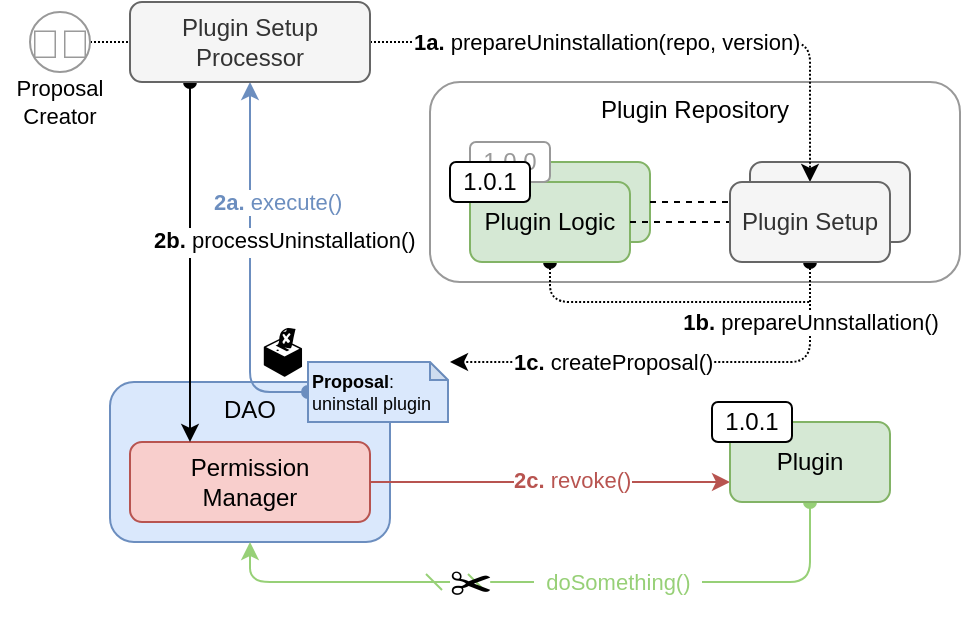 <mxfile version="20.3.0" type="device"><diagram id="X8JupkG_frpfl3048SV1" name="Seite-1"><mxGraphModel dx="358" dy="655" grid="1" gridSize="15" guides="1" tooltips="1" connect="1" arrows="1" fold="1" page="1" pageScale="1" pageWidth="827" pageHeight="1169" math="0" shadow="0"><root><mxCell id="0"/><mxCell id="1" parent="0"/><mxCell id="W6Y3GZB96pk-kwEkVu-Q-35" style="edgeStyle=orthogonalEdgeStyle;rounded=1;orthogonalLoop=1;jettySize=auto;html=1;fontFamily=Helvetica;fontColor=#FF3333;endArrow=dash;endFill=0;strokeColor=#97D077;startArrow=oval;startFill=1;exitX=0.5;exitY=1;exitDx=0;exitDy=0;entryX=1;entryY=0.5;entryDx=0;entryDy=0;" parent="1" source="W6Y3GZB96pk-kwEkVu-Q-18" target="W6Y3GZB96pk-kwEkVu-Q-37" edge="1"><mxGeometry relative="1" as="geometry"><Array as="points"><mxPoint x="570" y="300"/><mxPoint x="410" y="300"/></Array><mxPoint x="410" y="300" as="targetPoint"/><mxPoint x="568" y="260" as="sourcePoint"/></mxGeometry></mxCell><mxCell id="W6Y3GZB96pk-kwEkVu-Q-36" value="&lt;span style=&quot;background-color: rgb(255, 255, 255);&quot;&gt;&amp;nbsp; doSomething()&amp;nbsp;&amp;nbsp;&lt;/span&gt;" style="edgeLabel;html=1;align=left;verticalAlign=middle;resizable=0;points=[];fontFamily=Helvetica;fontColor=#97D077;" parent="W6Y3GZB96pk-kwEkVu-Q-35" vertex="1" connectable="0"><mxGeometry x="0.001" y="1" relative="1" as="geometry"><mxPoint x="-80" y="-1" as="offset"/></mxGeometry></mxCell><mxCell id="QeQ9D6eCI_H8n2r237_F-11" style="edgeStyle=orthogonalEdgeStyle;rounded=0;orthogonalLoop=1;jettySize=auto;html=1;exitX=1;exitY=0.5;exitDx=0;exitDy=0;strokeColor=default;endArrow=none;endFill=0;dashed=1;" parent="1" edge="1"><mxGeometry relative="1" as="geometry"><mxPoint x="470" y="130.0" as="sourcePoint"/></mxGeometry></mxCell><mxCell id="W6Y3GZB96pk-kwEkVu-Q-1" value="Plugin Repository" style="rounded=1;whiteSpace=wrap;html=1;verticalAlign=top;strokeColor=#999999;" parent="1" vertex="1"><mxGeometry x="380" y="50" width="265" height="100" as="geometry"/></mxCell><mxCell id="W6Y3GZB96pk-kwEkVu-Q-3" value="DAO" style="rounded=1;whiteSpace=wrap;html=1;verticalAlign=top;fillColor=#dae8fc;strokeColor=#6c8ebf;" parent="1" vertex="1"><mxGeometry x="220" y="200" width="140" height="80" as="geometry"/></mxCell><mxCell id="W6Y3GZB96pk-kwEkVu-Q-4" style="edgeStyle=orthogonalEdgeStyle;rounded=1;orthogonalLoop=1;jettySize=auto;html=1;exitX=0.5;exitY=1;exitDx=0;exitDy=0;fontFamily=Helvetica;endArrow=none;endFill=0;strokeColor=#000000;startArrow=oval;startFill=1;dashed=1;dashPattern=1 1;" parent="1" source="W6Y3GZB96pk-kwEkVu-Q-9" edge="1"><mxGeometry relative="1" as="geometry"><mxPoint x="581.0" y="180" as="sourcePoint"/><mxPoint x="570" y="160" as="targetPoint"/><Array as="points"><mxPoint x="440" y="160"/><mxPoint x="570" y="160"/></Array></mxGeometry></mxCell><mxCell id="W6Y3GZB96pk-kwEkVu-Q-8" value="" style="rounded=1;whiteSpace=wrap;html=1;fillColor=#d5e8d4;strokeColor=#82b366;" parent="1" vertex="1"><mxGeometry x="410" y="90" width="80" height="40" as="geometry"/></mxCell><mxCell id="W6Y3GZB96pk-kwEkVu-Q-9" value="Plugin Logic" style="rounded=1;whiteSpace=wrap;html=1;fillColor=#d5e8d4;strokeColor=#82b366;" parent="1" vertex="1"><mxGeometry x="400" y="100" width="80" height="40" as="geometry"/></mxCell><mxCell id="W6Y3GZB96pk-kwEkVu-Q-10" style="edgeStyle=orthogonalEdgeStyle;rounded=0;orthogonalLoop=1;jettySize=auto;html=1;exitX=1;exitY=0.5;exitDx=0;exitDy=0;entryX=0;entryY=0.5;entryDx=0;entryDy=0;strokeColor=default;endArrow=none;endFill=0;dashed=1;startArrow=none;startFill=0;" parent="1" source="W6Y3GZB96pk-kwEkVu-Q-9" target="W6Y3GZB96pk-kwEkVu-Q-13" edge="1"><mxGeometry relative="1" as="geometry"><mxPoint x="560" y="110" as="sourcePoint"/><mxPoint x="620" y="110" as="targetPoint"/></mxGeometry></mxCell><mxCell id="W6Y3GZB96pk-kwEkVu-Q-11" style="edgeStyle=orthogonalEdgeStyle;rounded=0;orthogonalLoop=1;jettySize=auto;html=1;exitX=1;exitY=0.5;exitDx=0;exitDy=0;strokeColor=default;endArrow=none;endFill=0;dashed=1;startArrow=none;startFill=0;" parent="1" source="W6Y3GZB96pk-kwEkVu-Q-8" target="W6Y3GZB96pk-kwEkVu-Q-12" edge="1"><mxGeometry relative="1" as="geometry"><mxPoint x="520" y="130" as="sourcePoint"/><mxPoint x="580" y="130" as="targetPoint"/></mxGeometry></mxCell><mxCell id="W6Y3GZB96pk-kwEkVu-Q-12" value="" style="rounded=1;whiteSpace=wrap;html=1;fillColor=#f5f5f5;strokeColor=#666666;fontColor=#333333;" parent="1" vertex="1"><mxGeometry x="540" y="90" width="80" height="40" as="geometry"/></mxCell><mxCell id="W6Y3GZB96pk-kwEkVu-Q-14" value="&lt;b&gt;1a.&lt;/b&gt;&amp;nbsp;prepareUninstallation(repo, version)" style="edgeStyle=orthogonalEdgeStyle;rounded=1;orthogonalLoop=1;jettySize=auto;html=1;endArrow=classic;endFill=1;strokeColor=default;align=left;entryX=0.5;entryY=0;entryDx=0;entryDy=0;dashed=1;dashPattern=1 1;" parent="1" target="W6Y3GZB96pk-kwEkVu-Q-13" edge="1"><mxGeometry x="-0.862" relative="1" as="geometry"><mxPoint x="350" y="30" as="sourcePoint"/><mxPoint x="250" y="80" as="targetPoint"/><Array as="points"><mxPoint x="570" y="30"/></Array><mxPoint as="offset"/></mxGeometry></mxCell><mxCell id="W6Y3GZB96pk-kwEkVu-Q-15" value="" style="edgeStyle=orthogonalEdgeStyle;rounded=0;orthogonalLoop=1;jettySize=auto;html=1;exitX=1;exitY=0.5;exitDx=0;exitDy=0;fontFamily=Courier New;endArrow=classic;endFill=1;strokeColor=#B85450;entryX=0;entryY=0.75;entryDx=0;entryDy=0;" parent="1" source="W6Y3GZB96pk-kwEkVu-Q-17" target="W6Y3GZB96pk-kwEkVu-Q-18" edge="1"><mxGeometry x="0.838" relative="1" as="geometry"><mxPoint x="569" y="250" as="targetPoint"/><Array as="points"/><mxPoint as="offset"/><mxPoint x="399" y="260" as="sourcePoint"/></mxGeometry></mxCell><mxCell id="W6Y3GZB96pk-kwEkVu-Q-16" value="&lt;font color=&quot;#b85450&quot; face=&quot;Helvetica&quot;&gt;&lt;b style=&quot;&quot;&gt;2c.&lt;/b&gt; revoke()&lt;/font&gt;" style="edgeLabel;html=1;align=left;verticalAlign=middle;resizable=0;points=[];fontFamily=Courier New;fontColor=#FF3333;" parent="W6Y3GZB96pk-kwEkVu-Q-15" vertex="1" connectable="0"><mxGeometry x="-0.07" y="1" relative="1" as="geometry"><mxPoint x="-14" y="1" as="offset"/></mxGeometry></mxCell><mxCell id="W6Y3GZB96pk-kwEkVu-Q-17" value="Permission&lt;br&gt;Manager" style="rounded=1;whiteSpace=wrap;html=1;fillColor=#f8cecc;strokeColor=#b85450;" parent="1" vertex="1"><mxGeometry x="230" y="230" width="120" height="40" as="geometry"/></mxCell><mxCell id="W6Y3GZB96pk-kwEkVu-Q-18" value="Plugin" style="rounded=1;whiteSpace=wrap;html=1;fillColor=#d5e8d4;strokeColor=#82b366;" parent="1" vertex="1"><mxGeometry x="530" y="220" width="80" height="40" as="geometry"/></mxCell><mxCell id="W6Y3GZB96pk-kwEkVu-Q-19" value="1.0.1" style="rounded=1;whiteSpace=wrap;html=1;verticalAlign=middle;" parent="1" vertex="1"><mxGeometry x="521" y="210" width="40" height="20" as="geometry"/></mxCell><mxCell id="W6Y3GZB96pk-kwEkVu-Q-20" value="&lt;font color=&quot;#999999&quot;&gt;1.0.0&lt;/font&gt;" style="rounded=1;whiteSpace=wrap;html=1;verticalAlign=middle;strokeColor=#999999;" parent="1" vertex="1"><mxGeometry x="400" y="80" width="40" height="20" as="geometry"/></mxCell><mxCell id="W6Y3GZB96pk-kwEkVu-Q-21" value="1.0.1" style="rounded=1;whiteSpace=wrap;html=1;verticalAlign=middle;" parent="1" vertex="1"><mxGeometry x="390" y="90" width="40" height="20" as="geometry"/></mxCell><mxCell id="W6Y3GZB96pk-kwEkVu-Q-22" style="edgeStyle=orthogonalEdgeStyle;rounded=0;orthogonalLoop=1;jettySize=auto;html=1;entryX=0;entryY=0.5;entryDx=0;entryDy=0;endArrow=none;endFill=0;dashed=1;dashPattern=1 1;exitX=1;exitY=0.5;exitDx=0;exitDy=0;" parent="1" source="W6Y3GZB96pk-kwEkVu-Q-48" target="W6Y3GZB96pk-kwEkVu-Q-29" edge="1"><mxGeometry relative="1" as="geometry"><mxPoint x="220" y="30" as="sourcePoint"/><Array as="points"/></mxGeometry></mxCell><mxCell id="W6Y3GZB96pk-kwEkVu-Q-24" value="" style="edgeStyle=orthogonalEdgeStyle;rounded=1;orthogonalLoop=1;jettySize=auto;html=1;endArrow=classic;endFill=1;strokeColor=#6c8ebf;startArrow=oval;startFill=1;fillColor=#dae8fc;align=left;horizontal=1;exitX=0;exitY=0.5;exitDx=0;exitDy=0;exitPerimeter=0;verticalAlign=middle;" parent="1" source="W6Y3GZB96pk-kwEkVu-Q-27" edge="1"><mxGeometry x="0.022" relative="1" as="geometry"><mxPoint x="290" y="200" as="sourcePoint"/><mxPoint x="290" y="50" as="targetPoint"/><Array as="points"><mxPoint x="290" y="205"/><mxPoint x="290" y="50"/></Array><mxPoint as="offset"/></mxGeometry></mxCell><mxCell id="W6Y3GZB96pk-kwEkVu-Q-25" value="&lt;font color=&quot;#6c8ebf&quot;&gt;&lt;b style=&quot;&quot;&gt;2a.&lt;/b&gt;&lt;span style=&quot;&quot;&gt;&amp;nbsp;execute()&lt;/span&gt;&lt;/font&gt;" style="edgeLabel;html=1;align=left;verticalAlign=middle;resizable=0;points=[];fontSize=11;fontColor=#000000;horizontal=1;" parent="W6Y3GZB96pk-kwEkVu-Q-24" vertex="1" connectable="0"><mxGeometry x="0.015" relative="1" as="geometry"><mxPoint x="-20" y="-31" as="offset"/></mxGeometry></mxCell><mxCell id="W6Y3GZB96pk-kwEkVu-Q-26" value="&lt;b&gt;1c.&lt;/b&gt; createProposal()" style="edgeStyle=orthogonalEdgeStyle;rounded=1;orthogonalLoop=1;jettySize=auto;html=1;endArrow=classic;endFill=1;strokeColor=default;align=left;jumpStyle=none;dashed=1;dashPattern=1 1;exitX=0.5;exitY=1;exitDx=0;exitDy=0;startArrow=oval;startFill=1;" parent="1" source="W6Y3GZB96pk-kwEkVu-Q-13" edge="1"><mxGeometry x="0.739" relative="1" as="geometry"><mxPoint x="570" y="190" as="sourcePoint"/><mxPoint x="390" y="190" as="targetPoint"/><Array as="points"><mxPoint x="570" y="190"/></Array><mxPoint as="offset"/></mxGeometry></mxCell><mxCell id="W6Y3GZB96pk-kwEkVu-Q-27" value="&lt;div style=&quot;font-size: 9px;&quot;&gt;&lt;span style=&quot;background-color: initial;&quot;&gt;&lt;font style=&quot;font-size: 9px;&quot;&gt;&lt;b style=&quot;&quot;&gt;Proposal&lt;/b&gt;:&lt;/font&gt;&lt;/span&gt;&lt;/div&gt;&lt;div style=&quot;font-size: 9px;&quot;&gt;&lt;span style=&quot;background-color: initial;&quot;&gt;&lt;font style=&quot;font-size: 9px;&quot;&gt;uninstall plugin&lt;/font&gt;&lt;/span&gt;&lt;/div&gt;" style="shape=note;whiteSpace=wrap;html=1;backgroundOutline=1;darkOpacity=0.05;rounded=1;shadow=0;size=9;align=left;spacing=2;fillColor=#dae8fc;strokeColor=#6c8ebf;" parent="1" vertex="1"><mxGeometry x="319" y="190" width="70" height="30" as="geometry"/></mxCell><mxCell id="W6Y3GZB96pk-kwEkVu-Q-28" value="&lt;font face=&quot;Helvetica&quot; style=&quot;font-size: 11px;&quot;&gt;&lt;b style=&quot;font-size: 11px;&quot;&gt;2b.&lt;/b&gt;&amp;nbsp;processUninstallation()&lt;/font&gt;" style="edgeStyle=orthogonalEdgeStyle;rounded=0;orthogonalLoop=1;jettySize=auto;html=1;fontFamily=Courier New;endArrow=classic;endFill=1;strokeColor=#000000;align=left;startArrow=oval;startFill=1;entryX=0.25;entryY=0;entryDx=0;entryDy=0;horizontal=1;exitX=0.25;exitY=1;exitDx=0;exitDy=0;fontSize=11;" parent="1" source="W6Y3GZB96pk-kwEkVu-Q-29" target="W6Y3GZB96pk-kwEkVu-Q-17" edge="1"><mxGeometry x="-0.111" y="-20" relative="1" as="geometry"><mxPoint x="320" y="50" as="sourcePoint"/><mxPoint x="630" y="50" as="targetPoint"/><mxPoint as="offset"/><Array as="points"><mxPoint x="260" y="200"/><mxPoint x="260" y="200"/></Array></mxGeometry></mxCell><mxCell id="W6Y3GZB96pk-kwEkVu-Q-29" value="Plugin Setup Processor" style="rounded=1;whiteSpace=wrap;html=1;fillColor=#f5f5f5;strokeColor=#666666;fontColor=#333333;" parent="1" vertex="1"><mxGeometry x="230" y="10" width="120" height="40" as="geometry"/></mxCell><mxCell id="W6Y3GZB96pk-kwEkVu-Q-37" value="&lt;font style=&quot;font-size: 20px;&quot;&gt;✂️&lt;/font&gt;" style="text;whiteSpace=wrap;html=1;align=center;" parent="1" vertex="1"><mxGeometry x="390" y="280" width="21" height="40" as="geometry"/></mxCell><mxCell id="W6Y3GZB96pk-kwEkVu-Q-13" value="Plugin Setup" style="rounded=1;whiteSpace=wrap;html=1;fillColor=#f5f5f5;strokeColor=#666666;fontColor=#333333;" parent="1" vertex="1"><mxGeometry x="530" y="100" width="80" height="40" as="geometry"/></mxCell><mxCell id="W6Y3GZB96pk-kwEkVu-Q-41" style="edgeStyle=orthogonalEdgeStyle;rounded=1;orthogonalLoop=1;jettySize=auto;html=1;fontFamily=Helvetica;fontColor=#FF3333;endArrow=classic;endFill=1;strokeColor=#97D077;startArrow=dash;startFill=0;entryX=0.5;entryY=1;entryDx=0;entryDy=0;exitX=0;exitY=0.5;exitDx=0;exitDy=0;" parent="1" source="W6Y3GZB96pk-kwEkVu-Q-37" target="W6Y3GZB96pk-kwEkVu-Q-3" edge="1"><mxGeometry relative="1" as="geometry"><Array as="points"><mxPoint x="290" y="300"/></Array><mxPoint x="240" y="310" as="targetPoint"/><mxPoint x="370" y="300" as="sourcePoint"/></mxGeometry></mxCell><mxCell id="W6Y3GZB96pk-kwEkVu-Q-45" value="&lt;font style=&quot;font-size: 20px;&quot;&gt;🗳&lt;/font&gt;" style="text;html=1;align=center;verticalAlign=middle;resizable=0;points=[];autosize=1;strokeColor=none;fillColor=none;fontSize=10;fontColor=#000000;" parent="1" vertex="1"><mxGeometry x="286" y="165" width="40" height="40" as="geometry"/></mxCell><mxCell id="W6Y3GZB96pk-kwEkVu-Q-53" value="" style="group" parent="1" vertex="1" connectable="0"><mxGeometry x="165" y="15" width="60" height="60" as="geometry"/></mxCell><mxCell id="W6Y3GZB96pk-kwEkVu-Q-48" value="&lt;font style=&quot;font-size: 20px;&quot;&gt;🧑‍🔧&lt;/font&gt;" style="ellipse;whiteSpace=wrap;html=1;aspect=fixed;labelBackgroundColor=none;strokeColor=#999999;fontSize=20;fontColor=#999999;verticalAlign=bottom;fillColor=none;" parent="W6Y3GZB96pk-kwEkVu-Q-53" vertex="1"><mxGeometry x="15" width="30" height="30" as="geometry"/></mxCell><mxCell id="W6Y3GZB96pk-kwEkVu-Q-52" value="&lt;font color=&quot;#000000&quot;&gt;Proposal&lt;br&gt;Creator&lt;br&gt;&lt;/font&gt;" style="text;html=1;strokeColor=none;fillColor=none;align=center;verticalAlign=middle;whiteSpace=wrap;rounded=0;labelBackgroundColor=#FFFFFF;fontSize=11;fontColor=#999999;" parent="W6Y3GZB96pk-kwEkVu-Q-53" vertex="1"><mxGeometry y="30" width="60" height="30" as="geometry"/></mxCell><mxCell id="o1F-WybqV62UGyRPnT0B-1" value="&lt;b style=&quot;font-size: 11px;&quot;&gt;1b.&lt;/b&gt;&lt;span style=&quot;font-size: 11px;&quot;&gt;&amp;nbsp;prepareUnnstallation()&lt;/span&gt;" style="edgeLabel;html=1;align=center;verticalAlign=middle;resizable=0;points=[];fontSize=9;fontColor=#000000;" parent="1" vertex="1" connectable="0"><mxGeometry x="570" y="170" as="geometry"/></mxCell></root></mxGraphModel></diagram></mxfile>